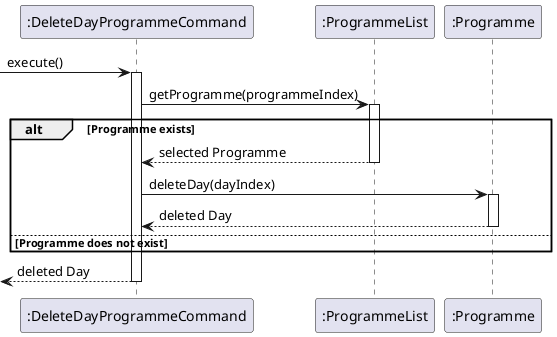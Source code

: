 @startuml
participant ":DeleteDayProgrammeCommand" as Command
participant ":ProgrammeList" as ProgrammeList
participant ":Programme" as Programme

-> Command : execute()
activate Command

Command -> ProgrammeList : getProgramme(programmeIndex)
activate ProgrammeList

alt Programme exists
    ProgrammeList --> Command : selected Programme
    deactivate ProgrammeList

    Command -> Programme : deleteDay(dayIndex)
    activate Programme

    Programme --> Command : deleted Day
    deactivate Programme
    else Programme does not exist
end

<-- Command : deleted Day
deactivate Command
@enduml